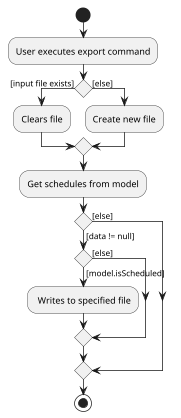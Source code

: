 @startuml
scale 3/4
start
:User executes export command;

'Since the beta syntax does not support placing the condition outside the
'diamond we place it as the true branch instead.

if () then ([input file exists])
    :Clears file;
else ([else])
    :Create new file;
endif

:Get schedules from model;

if () then ([data != null])
    if () then ([model.isScheduled])
        : Writes to specified file;
    else ([else])
    endif

else ([else])
endif
stop
@enduml
